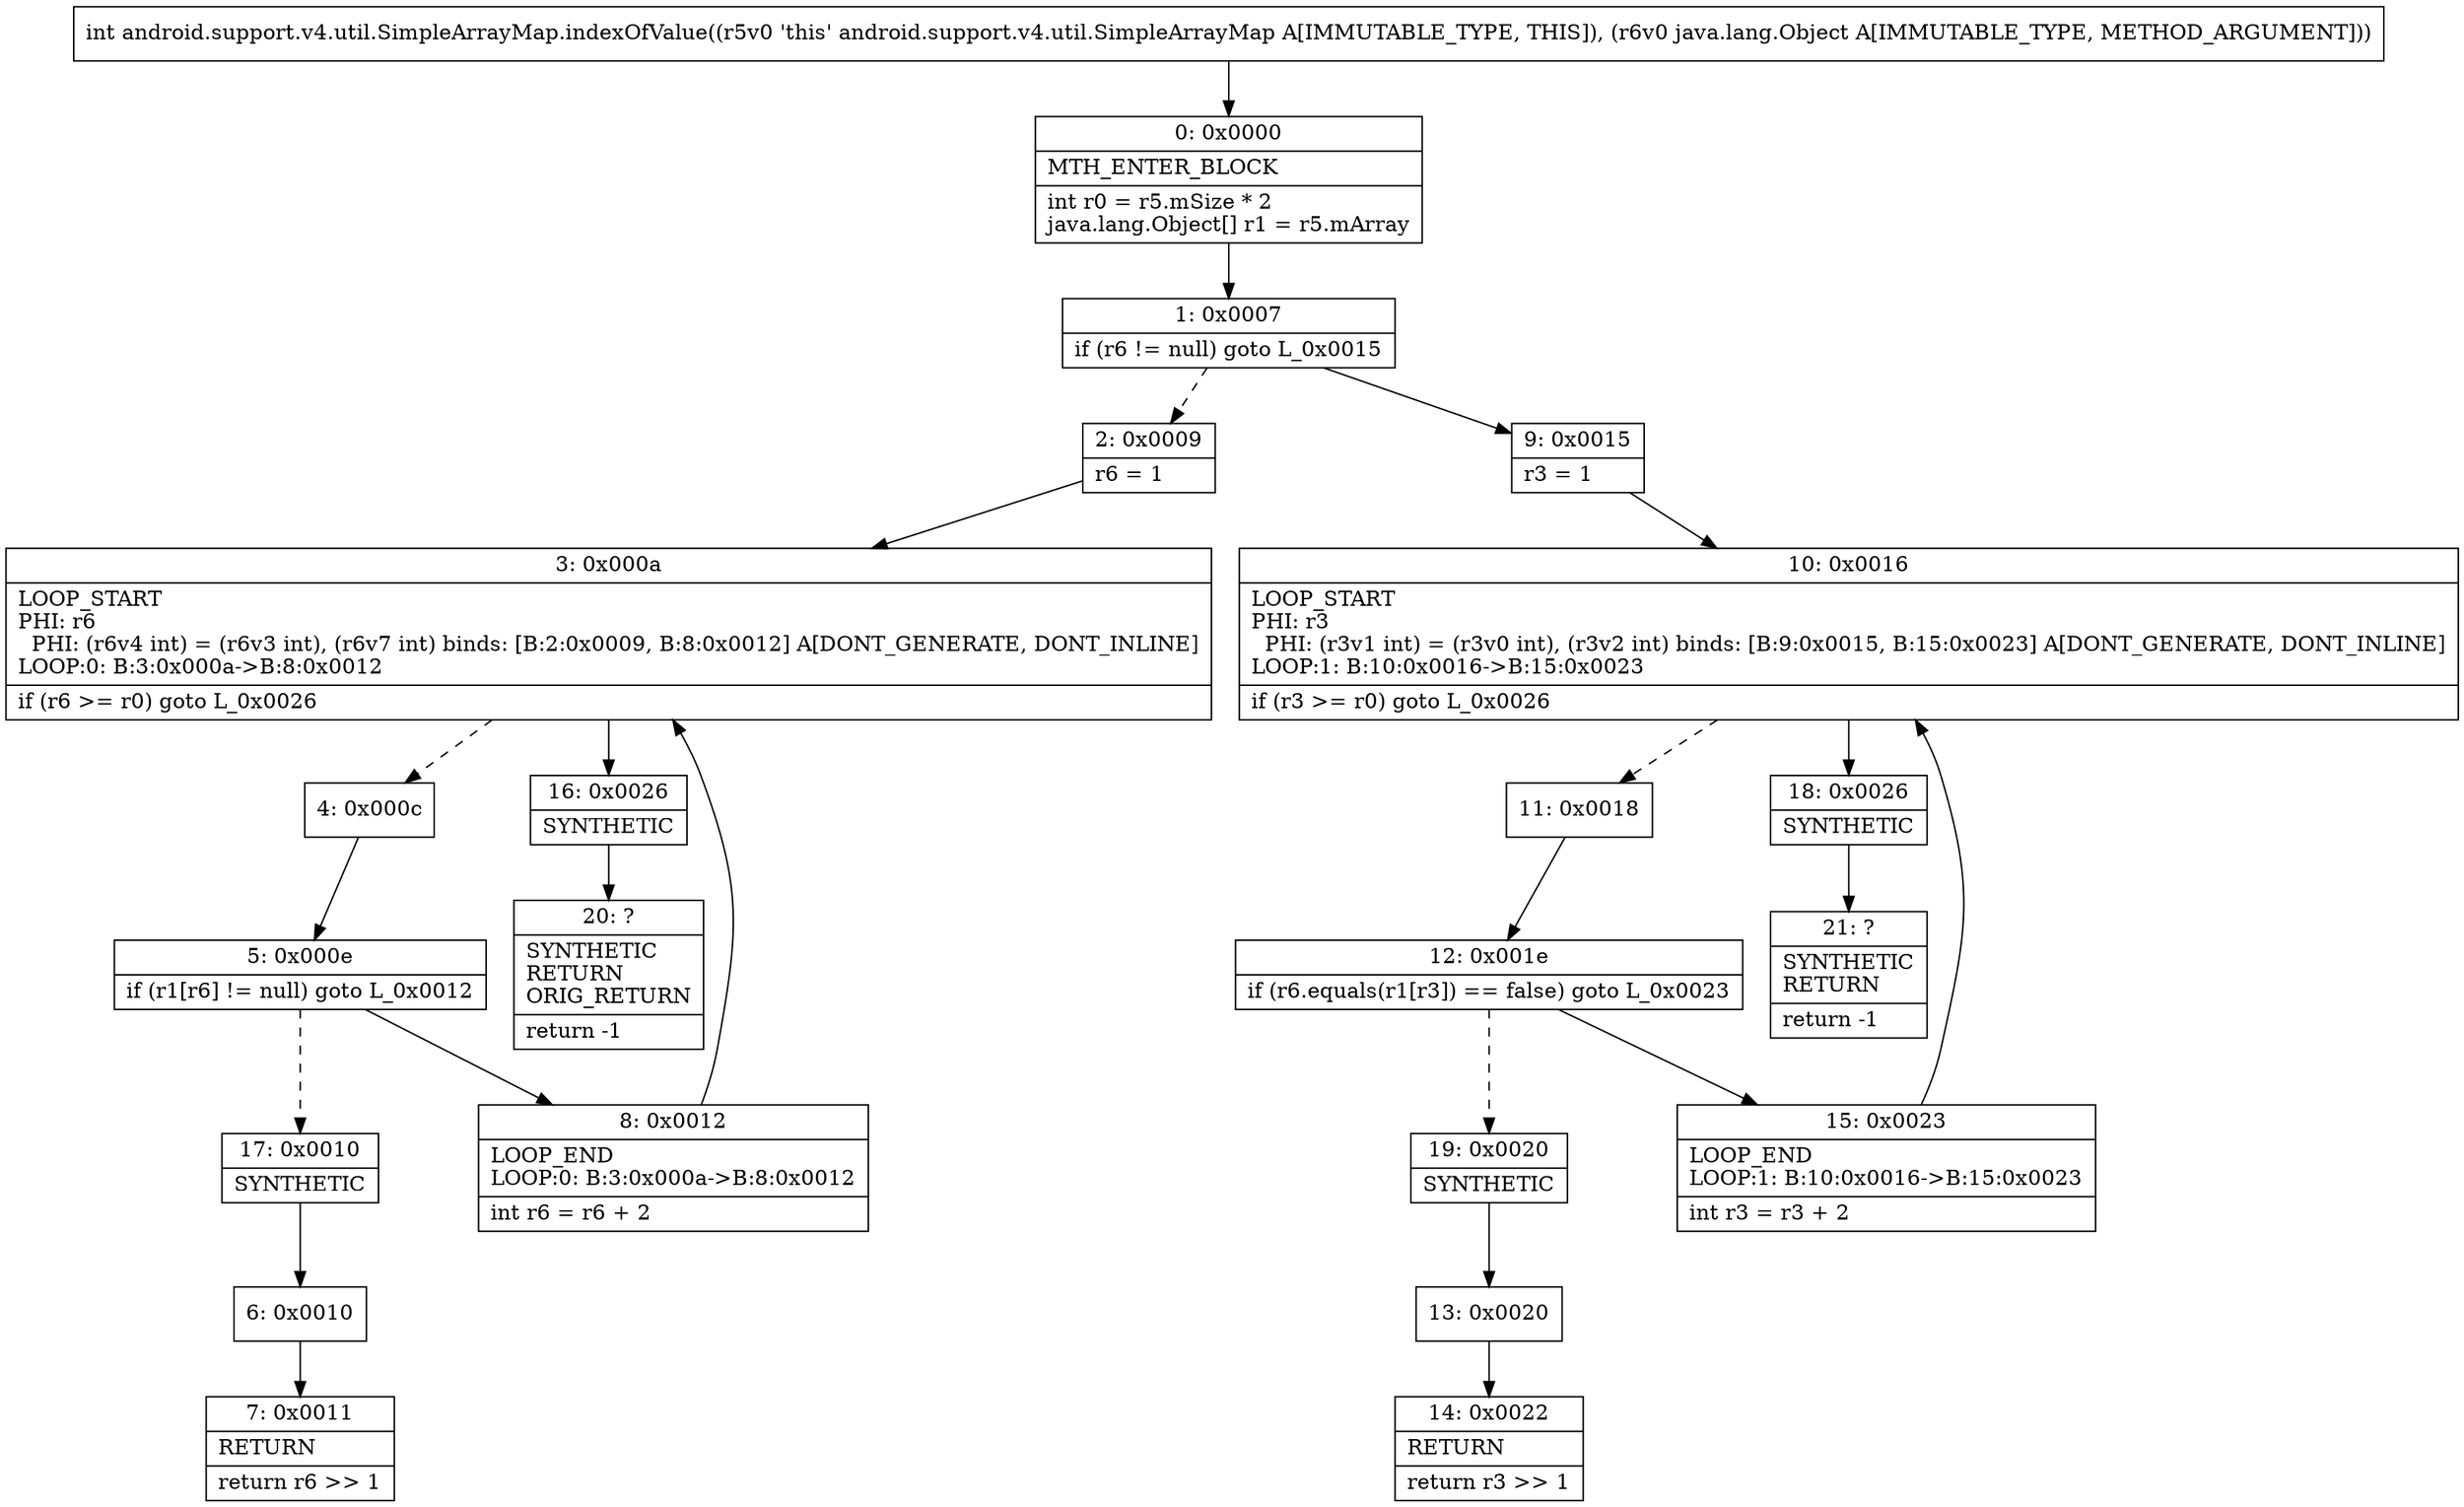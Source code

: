 digraph "CFG forandroid.support.v4.util.SimpleArrayMap.indexOfValue(Ljava\/lang\/Object;)I" {
Node_0 [shape=record,label="{0\:\ 0x0000|MTH_ENTER_BLOCK\l|int r0 = r5.mSize * 2\ljava.lang.Object[] r1 = r5.mArray\l}"];
Node_1 [shape=record,label="{1\:\ 0x0007|if (r6 != null) goto L_0x0015\l}"];
Node_2 [shape=record,label="{2\:\ 0x0009|r6 = 1\l}"];
Node_3 [shape=record,label="{3\:\ 0x000a|LOOP_START\lPHI: r6 \l  PHI: (r6v4 int) = (r6v3 int), (r6v7 int) binds: [B:2:0x0009, B:8:0x0012] A[DONT_GENERATE, DONT_INLINE]\lLOOP:0: B:3:0x000a\-\>B:8:0x0012\l|if (r6 \>= r0) goto L_0x0026\l}"];
Node_4 [shape=record,label="{4\:\ 0x000c}"];
Node_5 [shape=record,label="{5\:\ 0x000e|if (r1[r6] != null) goto L_0x0012\l}"];
Node_6 [shape=record,label="{6\:\ 0x0010}"];
Node_7 [shape=record,label="{7\:\ 0x0011|RETURN\l|return r6 \>\> 1\l}"];
Node_8 [shape=record,label="{8\:\ 0x0012|LOOP_END\lLOOP:0: B:3:0x000a\-\>B:8:0x0012\l|int r6 = r6 + 2\l}"];
Node_9 [shape=record,label="{9\:\ 0x0015|r3 = 1\l}"];
Node_10 [shape=record,label="{10\:\ 0x0016|LOOP_START\lPHI: r3 \l  PHI: (r3v1 int) = (r3v0 int), (r3v2 int) binds: [B:9:0x0015, B:15:0x0023] A[DONT_GENERATE, DONT_INLINE]\lLOOP:1: B:10:0x0016\-\>B:15:0x0023\l|if (r3 \>= r0) goto L_0x0026\l}"];
Node_11 [shape=record,label="{11\:\ 0x0018}"];
Node_12 [shape=record,label="{12\:\ 0x001e|if (r6.equals(r1[r3]) == false) goto L_0x0023\l}"];
Node_13 [shape=record,label="{13\:\ 0x0020}"];
Node_14 [shape=record,label="{14\:\ 0x0022|RETURN\l|return r3 \>\> 1\l}"];
Node_15 [shape=record,label="{15\:\ 0x0023|LOOP_END\lLOOP:1: B:10:0x0016\-\>B:15:0x0023\l|int r3 = r3 + 2\l}"];
Node_16 [shape=record,label="{16\:\ 0x0026|SYNTHETIC\l}"];
Node_17 [shape=record,label="{17\:\ 0x0010|SYNTHETIC\l}"];
Node_18 [shape=record,label="{18\:\ 0x0026|SYNTHETIC\l}"];
Node_19 [shape=record,label="{19\:\ 0x0020|SYNTHETIC\l}"];
Node_20 [shape=record,label="{20\:\ ?|SYNTHETIC\lRETURN\lORIG_RETURN\l|return \-1\l}"];
Node_21 [shape=record,label="{21\:\ ?|SYNTHETIC\lRETURN\l|return \-1\l}"];
MethodNode[shape=record,label="{int android.support.v4.util.SimpleArrayMap.indexOfValue((r5v0 'this' android.support.v4.util.SimpleArrayMap A[IMMUTABLE_TYPE, THIS]), (r6v0 java.lang.Object A[IMMUTABLE_TYPE, METHOD_ARGUMENT])) }"];
MethodNode -> Node_0;
Node_0 -> Node_1;
Node_1 -> Node_2[style=dashed];
Node_1 -> Node_9;
Node_2 -> Node_3;
Node_3 -> Node_4[style=dashed];
Node_3 -> Node_16;
Node_4 -> Node_5;
Node_5 -> Node_8;
Node_5 -> Node_17[style=dashed];
Node_6 -> Node_7;
Node_8 -> Node_3;
Node_9 -> Node_10;
Node_10 -> Node_11[style=dashed];
Node_10 -> Node_18;
Node_11 -> Node_12;
Node_12 -> Node_15;
Node_12 -> Node_19[style=dashed];
Node_13 -> Node_14;
Node_15 -> Node_10;
Node_16 -> Node_20;
Node_17 -> Node_6;
Node_18 -> Node_21;
Node_19 -> Node_13;
}

